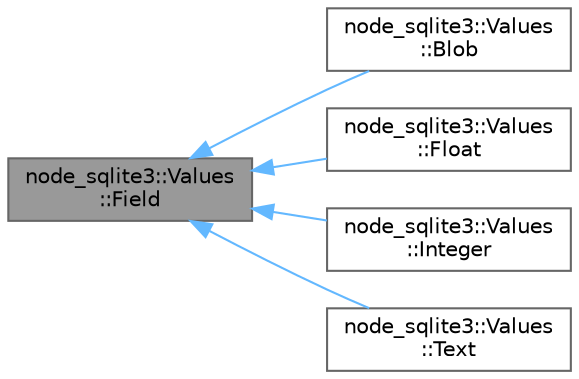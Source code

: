 digraph "node_sqlite3::Values::Field"
{
 // LATEX_PDF_SIZE
  bgcolor="transparent";
  edge [fontname=Helvetica,fontsize=10,labelfontname=Helvetica,labelfontsize=10];
  node [fontname=Helvetica,fontsize=10,shape=box,height=0.2,width=0.4];
  rankdir="LR";
  Node1 [id="Node000001",label="node_sqlite3::Values\l::Field",height=0.2,width=0.4,color="gray40", fillcolor="grey60", style="filled", fontcolor="black",tooltip=" "];
  Node1 -> Node2 [id="edge1_Node000001_Node000002",dir="back",color="steelblue1",style="solid",tooltip=" "];
  Node2 [id="Node000002",label="node_sqlite3::Values\l::Blob",height=0.2,width=0.4,color="gray40", fillcolor="white", style="filled",URL="$structnode__sqlite3_1_1_values_1_1_blob.html",tooltip=" "];
  Node1 -> Node3 [id="edge2_Node000001_Node000003",dir="back",color="steelblue1",style="solid",tooltip=" "];
  Node3 [id="Node000003",label="node_sqlite3::Values\l::Float",height=0.2,width=0.4,color="gray40", fillcolor="white", style="filled",URL="$structnode__sqlite3_1_1_values_1_1_float.html",tooltip=" "];
  Node1 -> Node4 [id="edge3_Node000001_Node000004",dir="back",color="steelblue1",style="solid",tooltip=" "];
  Node4 [id="Node000004",label="node_sqlite3::Values\l::Integer",height=0.2,width=0.4,color="gray40", fillcolor="white", style="filled",URL="$structnode__sqlite3_1_1_values_1_1_integer.html",tooltip=" "];
  Node1 -> Node5 [id="edge4_Node000001_Node000005",dir="back",color="steelblue1",style="solid",tooltip=" "];
  Node5 [id="Node000005",label="node_sqlite3::Values\l::Text",height=0.2,width=0.4,color="gray40", fillcolor="white", style="filled",URL="$structnode__sqlite3_1_1_values_1_1_text.html",tooltip=" "];
}
